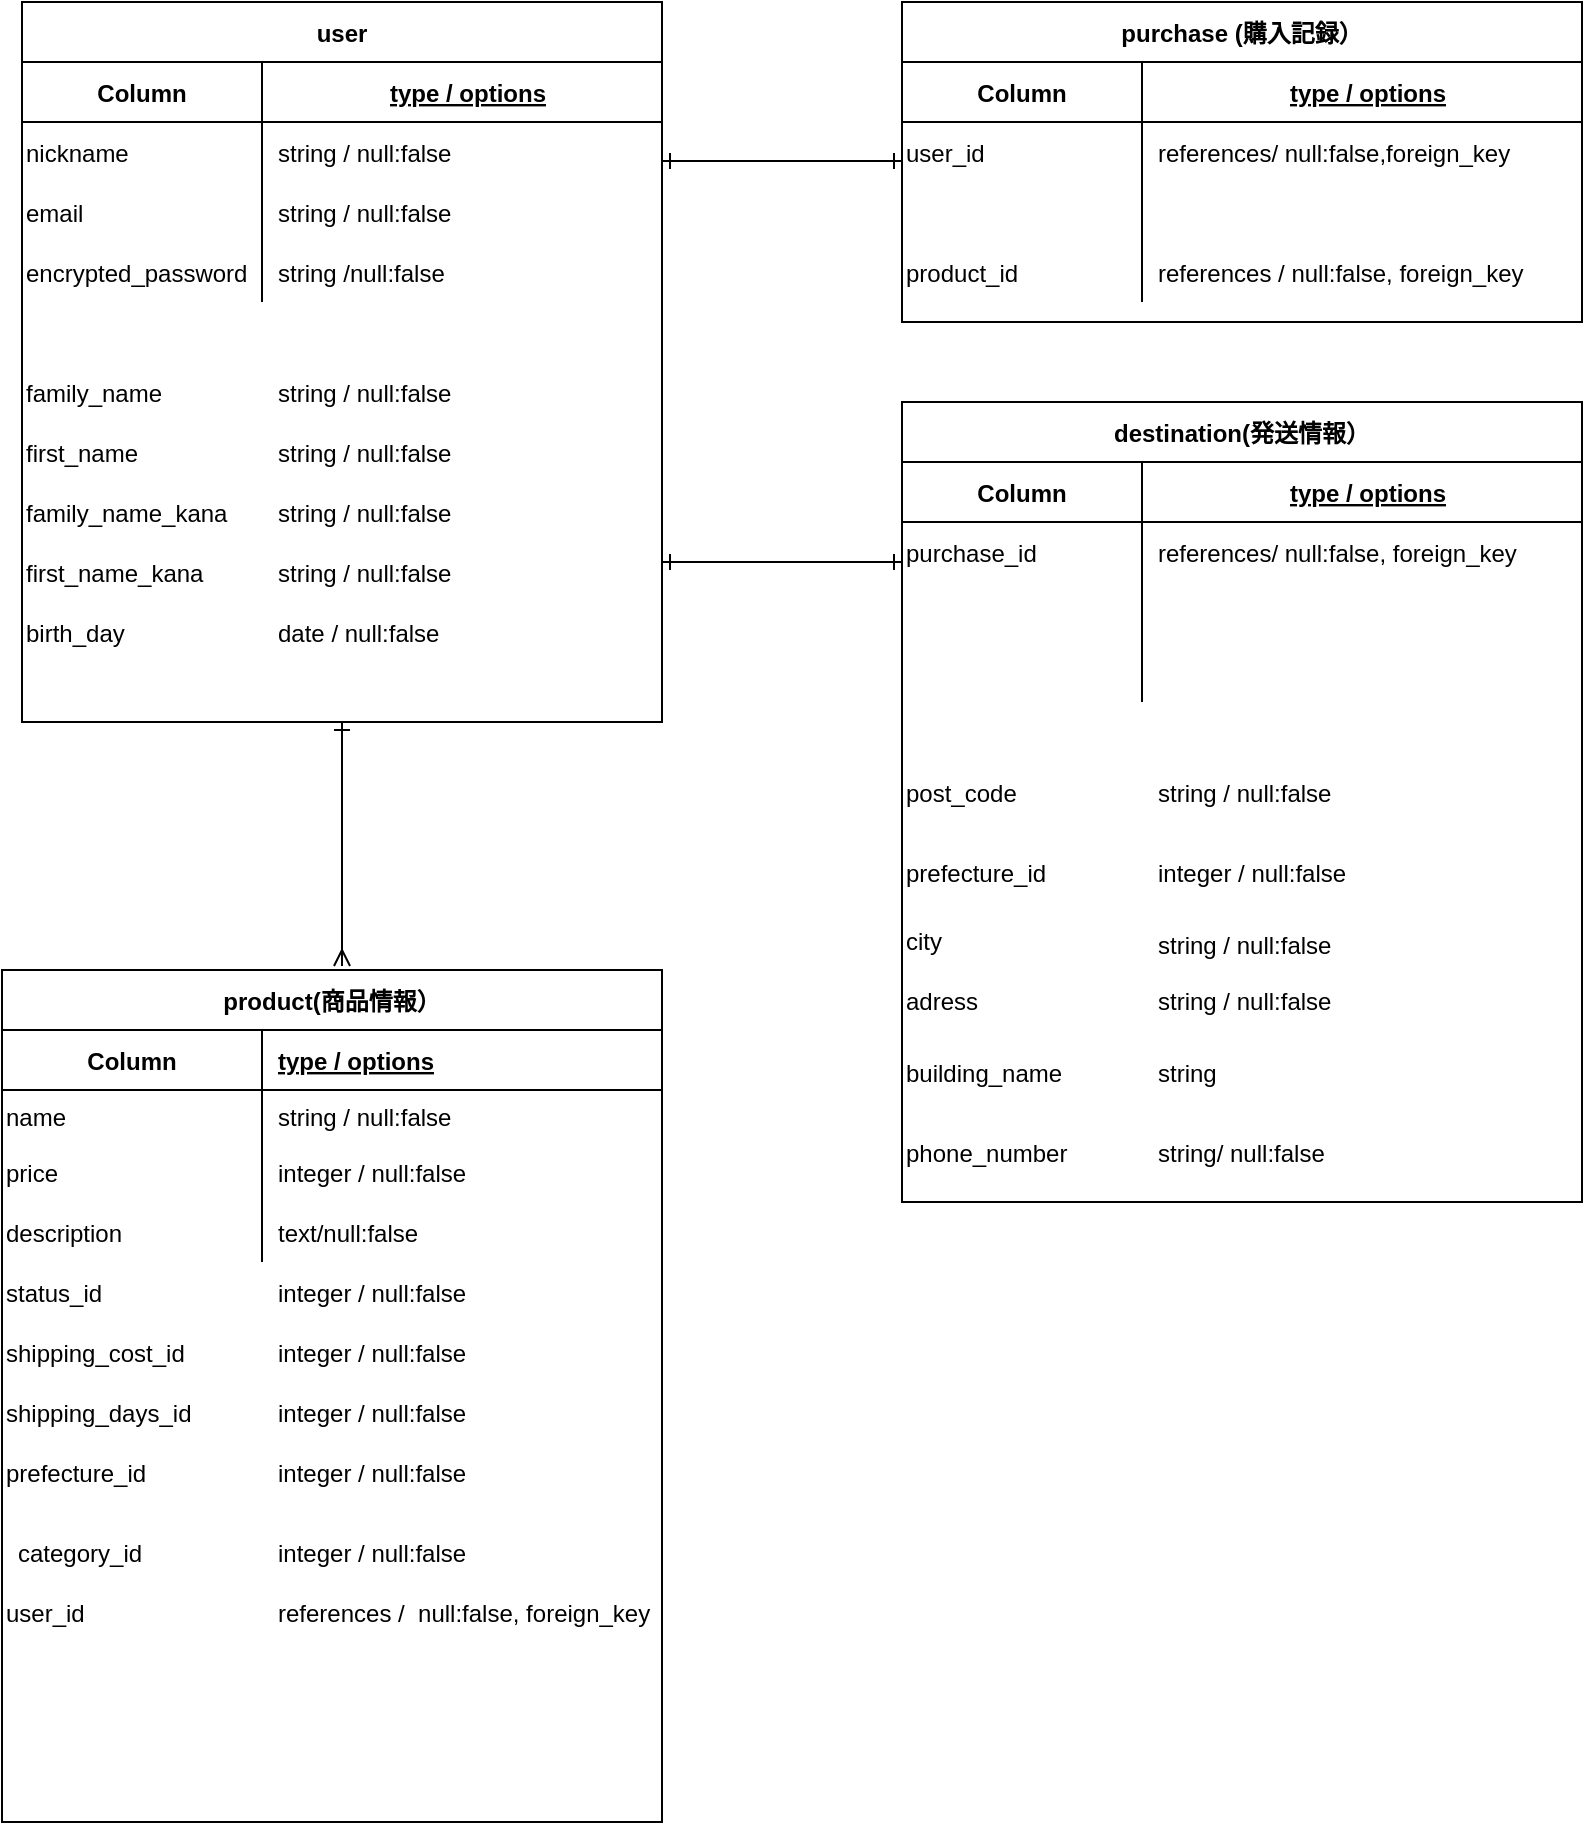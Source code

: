 <mxfile>
    <diagram id="YPgcx0mQMkIyZg5s0YW6" name="ページ1">
        <mxGraphModel dx="1358" dy="2178" grid="1" gridSize="10" guides="1" tooltips="1" connect="1" arrows="1" fold="1" page="1" pageScale="1" pageWidth="827" pageHeight="1169" math="0" shadow="0">
            <root>
                <mxCell id="0"/>
                <mxCell id="1" parent="0"/>
                <mxCell id="139" style="edgeStyle=none;html=1;startArrow=ERone;startFill=0;endArrow=ERmany;endFill=0;" parent="1" source="40" edge="1">
                    <mxGeometry relative="1" as="geometry">
                        <mxPoint x="200" y="-558" as="targetPoint"/>
                    </mxGeometry>
                </mxCell>
                <mxCell id="40" value="user" style="shape=table;startSize=30;container=1;collapsible=1;childLayout=tableLayout;fixedRows=1;rowLines=0;fontStyle=1;align=center;resizeLast=1;" parent="1" vertex="1">
                    <mxGeometry x="40" y="-1040" width="320" height="360" as="geometry"/>
                </mxCell>
                <mxCell id="41" value="" style="shape=partialRectangle;collapsible=0;dropTarget=0;pointerEvents=0;fillColor=none;top=0;left=0;bottom=1;right=0;points=[[0,0.5],[1,0.5]];portConstraint=eastwest;" parent="40" vertex="1">
                    <mxGeometry y="30" width="320" height="30" as="geometry"/>
                </mxCell>
                <mxCell id="42" value="Column" style="shape=partialRectangle;connectable=0;fillColor=none;top=0;left=0;bottom=0;right=0;fontStyle=1;overflow=hidden;" parent="41" vertex="1">
                    <mxGeometry width="120" height="30" as="geometry"/>
                </mxCell>
                <mxCell id="43" value="type / options" style="shape=partialRectangle;connectable=0;fillColor=none;top=0;left=0;bottom=0;right=0;align=center;spacingLeft=6;fontStyle=5;overflow=hidden;" parent="41" vertex="1">
                    <mxGeometry x="120" width="200" height="30" as="geometry"/>
                </mxCell>
                <mxCell id="44" value="" style="shape=partialRectangle;collapsible=0;dropTarget=0;pointerEvents=0;fillColor=none;top=0;left=0;bottom=0;right=0;points=[[0,0.5],[1,0.5]];portConstraint=eastwest;" parent="40" vertex="1">
                    <mxGeometry y="60" width="320" height="30" as="geometry"/>
                </mxCell>
                <mxCell id="45" value="nickname" style="shape=partialRectangle;connectable=0;fillColor=none;top=0;left=0;bottom=0;right=0;editable=1;overflow=hidden;align=left;" parent="44" vertex="1">
                    <mxGeometry width="120" height="30" as="geometry"/>
                </mxCell>
                <mxCell id="46" value="string / null:false" style="shape=partialRectangle;connectable=0;fillColor=none;top=0;left=0;bottom=0;right=0;align=left;spacingLeft=6;overflow=hidden;" parent="44" vertex="1">
                    <mxGeometry x="120" width="200" height="30" as="geometry"/>
                </mxCell>
                <mxCell id="47" value="" style="shape=partialRectangle;collapsible=0;dropTarget=0;pointerEvents=0;fillColor=none;top=0;left=0;bottom=0;right=0;points=[[0,0.5],[1,0.5]];portConstraint=eastwest;" parent="40" vertex="1">
                    <mxGeometry y="90" width="320" height="30" as="geometry"/>
                </mxCell>
                <mxCell id="48" value="email" style="shape=partialRectangle;connectable=0;fillColor=none;top=0;left=0;bottom=0;right=0;editable=1;overflow=hidden;align=left;" parent="47" vertex="1">
                    <mxGeometry width="120" height="30" as="geometry"/>
                </mxCell>
                <mxCell id="49" value="string / null:false" style="shape=partialRectangle;connectable=0;fillColor=none;top=0;left=0;bottom=0;right=0;align=left;spacingLeft=6;overflow=hidden;" parent="47" vertex="1">
                    <mxGeometry x="120" width="200" height="30" as="geometry"/>
                </mxCell>
                <mxCell id="50" value="" style="shape=partialRectangle;collapsible=0;dropTarget=0;pointerEvents=0;fillColor=none;top=0;left=0;bottom=0;right=0;points=[[0,0.5],[1,0.5]];portConstraint=eastwest;" parent="40" vertex="1">
                    <mxGeometry y="120" width="320" height="30" as="geometry"/>
                </mxCell>
                <mxCell id="51" value="encrypted_password" style="shape=partialRectangle;connectable=0;fillColor=none;top=0;left=0;bottom=0;right=0;editable=1;overflow=hidden;align=left;" parent="50" vertex="1">
                    <mxGeometry width="120" height="30" as="geometry"/>
                </mxCell>
                <mxCell id="52" value="string /null:false" style="shape=partialRectangle;connectable=0;fillColor=none;top=0;left=0;bottom=0;right=0;align=left;spacingLeft=6;overflow=hidden;" parent="50" vertex="1">
                    <mxGeometry x="120" width="200" height="30" as="geometry"/>
                </mxCell>
                <mxCell id="55" value="family_name" style="shape=partialRectangle;connectable=0;fillColor=none;top=0;left=0;bottom=0;right=0;editable=1;overflow=hidden;align=left;" parent="1" vertex="1">
                    <mxGeometry x="40" y="-860" width="120" height="30" as="geometry"/>
                </mxCell>
                <mxCell id="56" value="first_name" style="shape=partialRectangle;connectable=0;fillColor=none;top=0;left=0;bottom=0;right=0;editable=1;overflow=hidden;align=left;" parent="1" vertex="1">
                    <mxGeometry x="40" y="-830" width="120" height="30" as="geometry"/>
                </mxCell>
                <mxCell id="57" value="family_name_kana" style="shape=partialRectangle;connectable=0;fillColor=none;top=0;left=0;bottom=0;right=0;editable=1;overflow=hidden;align=left;" parent="1" vertex="1">
                    <mxGeometry x="40" y="-800" width="120" height="30" as="geometry"/>
                </mxCell>
                <mxCell id="58" value="first_name_kana" style="shape=partialRectangle;connectable=0;fillColor=none;top=0;left=0;bottom=0;right=0;editable=1;overflow=hidden;align=left;" parent="1" vertex="1">
                    <mxGeometry x="40" y="-770" width="120" height="30" as="geometry"/>
                </mxCell>
                <mxCell id="59" value="birth_day" style="shape=partialRectangle;connectable=0;fillColor=none;top=0;left=0;bottom=0;right=0;editable=1;overflow=hidden;align=left;" parent="1" vertex="1">
                    <mxGeometry x="40" y="-740" width="120" height="30" as="geometry"/>
                </mxCell>
                <mxCell id="62" value="string / null:false" style="shape=partialRectangle;connectable=0;fillColor=none;top=0;left=0;bottom=0;right=0;align=left;spacingLeft=6;overflow=hidden;" parent="1" vertex="1">
                    <mxGeometry x="160" y="-860" width="200" height="30" as="geometry"/>
                </mxCell>
                <mxCell id="64" value="string / null:false" style="shape=partialRectangle;connectable=0;fillColor=none;top=0;left=0;bottom=0;right=0;align=left;spacingLeft=6;overflow=hidden;" parent="1" vertex="1">
                    <mxGeometry x="160" y="-830" width="200" height="30" as="geometry"/>
                </mxCell>
                <mxCell id="65" value="string / null:false" style="shape=partialRectangle;connectable=0;fillColor=none;top=0;left=0;bottom=0;right=0;align=left;spacingLeft=6;overflow=hidden;" parent="1" vertex="1">
                    <mxGeometry x="160" y="-800" width="200" height="30" as="geometry"/>
                </mxCell>
                <mxCell id="66" value="string / null:false" style="shape=partialRectangle;connectable=0;fillColor=none;top=0;left=0;bottom=0;right=0;align=left;spacingLeft=6;overflow=hidden;" parent="1" vertex="1">
                    <mxGeometry x="160" y="-770" width="200" height="30" as="geometry"/>
                </mxCell>
                <mxCell id="132" style="edgeStyle=none;html=1;" parent="1" source="69" edge="1">
                    <mxGeometry relative="1" as="geometry">
                        <mxPoint x="480" y="-960" as="targetPoint"/>
                    </mxGeometry>
                </mxCell>
                <mxCell id="69" value="purchase (購入記録）" style="shape=table;startSize=30;container=1;collapsible=1;childLayout=tableLayout;fixedRows=1;rowLines=0;fontStyle=1;align=center;resizeLast=1;" parent="1" vertex="1">
                    <mxGeometry x="480" y="-1040" width="340" height="160" as="geometry"/>
                </mxCell>
                <mxCell id="70" value="" style="shape=partialRectangle;collapsible=0;dropTarget=0;pointerEvents=0;fillColor=none;top=0;left=0;bottom=1;right=0;points=[[0,0.5],[1,0.5]];portConstraint=eastwest;" parent="69" vertex="1">
                    <mxGeometry y="30" width="340" height="30" as="geometry"/>
                </mxCell>
                <mxCell id="71" value="Column" style="shape=partialRectangle;connectable=0;fillColor=none;top=0;left=0;bottom=0;right=0;fontStyle=1;overflow=hidden;" parent="70" vertex="1">
                    <mxGeometry width="120" height="30" as="geometry"/>
                </mxCell>
                <mxCell id="72" value="type / options" style="shape=partialRectangle;connectable=0;fillColor=none;top=0;left=0;bottom=0;right=0;align=center;spacingLeft=6;fontStyle=5;overflow=hidden;" parent="70" vertex="1">
                    <mxGeometry x="120" width="220" height="30" as="geometry"/>
                </mxCell>
                <mxCell id="73" value="" style="shape=partialRectangle;collapsible=0;dropTarget=0;pointerEvents=0;fillColor=none;top=0;left=0;bottom=0;right=0;points=[[0,0.5],[1,0.5]];portConstraint=eastwest;" parent="69" vertex="1">
                    <mxGeometry y="60" width="340" height="30" as="geometry"/>
                </mxCell>
                <mxCell id="74" value="user_id" style="shape=partialRectangle;connectable=0;fillColor=none;top=0;left=0;bottom=0;right=0;editable=1;overflow=hidden;align=left;" parent="73" vertex="1">
                    <mxGeometry width="120" height="30" as="geometry"/>
                </mxCell>
                <mxCell id="75" value="references/ null:false,foreign_key" style="shape=partialRectangle;connectable=0;fillColor=none;top=0;left=0;bottom=0;right=0;align=left;spacingLeft=6;overflow=hidden;" parent="73" vertex="1">
                    <mxGeometry x="120" width="220" height="30" as="geometry"/>
                </mxCell>
                <mxCell id="79" value="" style="shape=partialRectangle;collapsible=0;dropTarget=0;pointerEvents=0;fillColor=none;top=0;left=0;bottom=0;right=0;points=[[0,0.5],[1,0.5]];portConstraint=eastwest;" parent="69" vertex="1">
                    <mxGeometry y="90" width="340" height="30" as="geometry"/>
                </mxCell>
                <mxCell id="80" value="" style="shape=partialRectangle;connectable=0;fillColor=none;top=0;left=0;bottom=0;right=0;editable=1;overflow=hidden;align=left;" parent="79" vertex="1">
                    <mxGeometry width="120" height="30" as="geometry"/>
                </mxCell>
                <mxCell id="81" value="" style="shape=partialRectangle;connectable=0;fillColor=none;top=0;left=0;bottom=0;right=0;align=left;spacingLeft=6;overflow=hidden;" parent="79" vertex="1">
                    <mxGeometry x="120" width="220" height="30" as="geometry"/>
                </mxCell>
                <mxCell id="76" value="" style="shape=partialRectangle;collapsible=0;dropTarget=0;pointerEvents=0;fillColor=none;top=0;left=0;bottom=0;right=0;points=[[0,0.5],[1,0.5]];portConstraint=eastwest;" parent="69" vertex="1">
                    <mxGeometry y="120" width="340" height="30" as="geometry"/>
                </mxCell>
                <mxCell id="77" value="product_id" style="shape=partialRectangle;connectable=0;fillColor=none;top=0;left=0;bottom=0;right=0;editable=1;overflow=hidden;align=left;" parent="76" vertex="1">
                    <mxGeometry width="120" height="30" as="geometry"/>
                </mxCell>
                <mxCell id="78" value="references / null:false, foreign_key" style="shape=partialRectangle;connectable=0;fillColor=none;top=0;left=0;bottom=0;right=0;align=left;spacingLeft=6;overflow=hidden;" parent="76" vertex="1">
                    <mxGeometry x="120" width="220" height="30" as="geometry"/>
                </mxCell>
                <mxCell id="82" value="destination(発送情報）" style="shape=table;startSize=30;container=1;collapsible=1;childLayout=tableLayout;fixedRows=1;rowLines=0;fontStyle=1;align=center;resizeLast=1;" parent="1" vertex="1">
                    <mxGeometry x="480" y="-840" width="340" height="400" as="geometry"/>
                </mxCell>
                <mxCell id="83" value="" style="shape=partialRectangle;collapsible=0;dropTarget=0;pointerEvents=0;fillColor=none;top=0;left=0;bottom=1;right=0;points=[[0,0.5],[1,0.5]];portConstraint=eastwest;" parent="82" vertex="1">
                    <mxGeometry y="30" width="340" height="30" as="geometry"/>
                </mxCell>
                <mxCell id="84" value="Column" style="shape=partialRectangle;connectable=0;fillColor=none;top=0;left=0;bottom=0;right=0;fontStyle=1;overflow=hidden;" parent="83" vertex="1">
                    <mxGeometry width="120" height="30" as="geometry"/>
                </mxCell>
                <mxCell id="85" value="type / options" style="shape=partialRectangle;connectable=0;fillColor=none;top=0;left=0;bottom=0;right=0;align=center;spacingLeft=6;fontStyle=5;overflow=hidden;" parent="83" vertex="1">
                    <mxGeometry x="120" width="220" height="30" as="geometry"/>
                </mxCell>
                <mxCell id="86" value="" style="shape=partialRectangle;collapsible=0;dropTarget=0;pointerEvents=0;fillColor=none;top=0;left=0;bottom=0;right=0;points=[[0,0.5],[1,0.5]];portConstraint=eastwest;" parent="82" vertex="1">
                    <mxGeometry y="60" width="340" height="30" as="geometry"/>
                </mxCell>
                <mxCell id="87" value="purchase_id" style="shape=partialRectangle;connectable=0;fillColor=none;top=0;left=0;bottom=0;right=0;editable=1;overflow=hidden;align=left;" parent="86" vertex="1">
                    <mxGeometry width="120" height="30" as="geometry"/>
                </mxCell>
                <mxCell id="88" value="references/ null:false, foreign_key" style="shape=partialRectangle;connectable=0;fillColor=none;top=0;left=0;bottom=0;right=0;align=left;spacingLeft=6;overflow=hidden;" parent="86" vertex="1">
                    <mxGeometry x="120" width="220" height="30" as="geometry"/>
                </mxCell>
                <mxCell id="89" value="" style="shape=partialRectangle;collapsible=0;dropTarget=0;pointerEvents=0;fillColor=none;top=0;left=0;bottom=0;right=0;points=[[0,0.5],[1,0.5]];portConstraint=eastwest;" parent="82" vertex="1">
                    <mxGeometry y="90" width="340" height="30" as="geometry"/>
                </mxCell>
                <mxCell id="90" value="" style="shape=partialRectangle;connectable=0;fillColor=none;top=0;left=0;bottom=0;right=0;editable=1;overflow=hidden;align=left;" parent="89" vertex="1">
                    <mxGeometry width="120" height="30" as="geometry"/>
                </mxCell>
                <mxCell id="91" value="" style="shape=partialRectangle;connectable=0;fillColor=none;top=0;left=0;bottom=0;right=0;align=left;spacingLeft=6;overflow=hidden;" parent="89" vertex="1">
                    <mxGeometry x="120" width="220" height="30" as="geometry"/>
                </mxCell>
                <mxCell id="92" value="" style="shape=partialRectangle;collapsible=0;dropTarget=0;pointerEvents=0;fillColor=none;top=0;left=0;bottom=0;right=0;points=[[0,0.5],[1,0.5]];portConstraint=eastwest;" parent="82" vertex="1">
                    <mxGeometry y="120" width="340" height="30" as="geometry"/>
                </mxCell>
                <mxCell id="93" value="" style="shape=partialRectangle;connectable=0;fillColor=none;top=0;left=0;bottom=0;right=0;editable=1;overflow=hidden;align=left;" parent="92" vertex="1">
                    <mxGeometry width="120" height="30" as="geometry"/>
                </mxCell>
                <mxCell id="94" value="" style="shape=partialRectangle;connectable=0;fillColor=none;top=0;left=0;bottom=0;right=0;align=left;spacingLeft=6;overflow=hidden;" parent="92" vertex="1">
                    <mxGeometry x="120" width="220" height="30" as="geometry"/>
                </mxCell>
                <mxCell id="96" value="string / null:false" style="shape=partialRectangle;connectable=0;fillColor=none;top=0;left=0;bottom=0;right=0;align=left;spacingLeft=6;overflow=hidden;" parent="1" vertex="1">
                    <mxGeometry x="600" y="-556" width="180" height="30" as="geometry"/>
                </mxCell>
                <mxCell id="97" value="string / null:false" style="shape=partialRectangle;connectable=0;fillColor=none;top=0;left=0;bottom=0;right=0;align=left;spacingLeft=6;overflow=hidden;" parent="1" vertex="1">
                    <mxGeometry x="600" y="-584" width="180" height="30" as="geometry"/>
                </mxCell>
                <mxCell id="98" value="integer / null:false" style="shape=partialRectangle;connectable=0;fillColor=none;top=0;left=0;bottom=0;right=0;align=left;spacingLeft=6;overflow=hidden;" parent="1" vertex="1">
                    <mxGeometry x="600" y="-620" width="180" height="30" as="geometry"/>
                </mxCell>
                <mxCell id="99" value="string / null:false" style="shape=partialRectangle;connectable=0;fillColor=none;top=0;left=0;bottom=0;right=0;align=left;spacingLeft=6;overflow=hidden;" parent="1" vertex="1">
                    <mxGeometry x="600" y="-660" width="180" height="30" as="geometry"/>
                </mxCell>
                <mxCell id="101" value="string/ null:false" style="shape=partialRectangle;connectable=0;fillColor=none;top=0;left=0;bottom=0;right=0;align=left;spacingLeft=6;overflow=hidden;" parent="1" vertex="1">
                    <mxGeometry x="600" y="-480" width="180" height="30" as="geometry"/>
                </mxCell>
                <mxCell id="105" value="post_code" style="shape=partialRectangle;connectable=0;fillColor=none;top=0;left=0;bottom=0;right=0;editable=1;overflow=hidden;align=left;" parent="1" vertex="1">
                    <mxGeometry x="480" y="-660" width="120" height="30" as="geometry"/>
                </mxCell>
                <mxCell id="107" value="prefecture_id" style="shape=partialRectangle;connectable=0;fillColor=none;top=0;left=0;bottom=0;right=0;editable=1;overflow=hidden;align=left;" parent="1" vertex="1">
                    <mxGeometry x="480" y="-620" width="120" height="30" as="geometry"/>
                </mxCell>
                <mxCell id="108" value="city" style="shape=partialRectangle;connectable=0;fillColor=none;top=0;left=0;bottom=0;right=0;editable=1;overflow=hidden;align=left;" parent="1" vertex="1">
                    <mxGeometry x="480" y="-586" width="120" height="30" as="geometry"/>
                </mxCell>
                <mxCell id="109" value="adress" style="shape=partialRectangle;connectable=0;fillColor=none;top=0;left=0;bottom=0;right=0;editable=1;overflow=hidden;align=left;" parent="1" vertex="1">
                    <mxGeometry x="480" y="-556" width="120" height="30" as="geometry"/>
                </mxCell>
                <mxCell id="110" value="building_name" style="shape=partialRectangle;connectable=0;fillColor=none;top=0;left=0;bottom=0;right=0;editable=1;overflow=hidden;align=left;" parent="1" vertex="1">
                    <mxGeometry x="480" y="-520" width="120" height="30" as="geometry"/>
                </mxCell>
                <mxCell id="111" value="phone_number" style="shape=partialRectangle;connectable=0;fillColor=none;top=0;left=0;bottom=0;right=0;editable=1;overflow=hidden;align=left;" parent="1" vertex="1">
                    <mxGeometry x="480" y="-480" width="120" height="30" as="geometry"/>
                </mxCell>
                <mxCell id="131" value="date / null:false" style="shape=partialRectangle;connectable=0;fillColor=none;top=0;left=0;bottom=0;right=0;align=left;spacingLeft=6;overflow=hidden;" parent="1" vertex="1">
                    <mxGeometry x="160" y="-740" width="200" height="30" as="geometry"/>
                </mxCell>
                <mxCell id="133" value="string" style="shape=partialRectangle;connectable=0;fillColor=none;top=0;left=0;bottom=0;right=0;align=left;spacingLeft=6;overflow=hidden;" parent="1" vertex="1">
                    <mxGeometry x="600" y="-520" width="180" height="30" as="geometry"/>
                </mxCell>
                <mxCell id="141" style="edgeStyle=none;html=1;exitX=1;exitY=0.5;exitDx=0;exitDy=0;entryX=0;entryY=0.5;entryDx=0;entryDy=0;startArrow=ERone;startFill=0;endArrow=ERone;endFill=0;" parent="1" edge="1">
                    <mxGeometry relative="1" as="geometry">
                        <mxPoint x="360" y="-760" as="sourcePoint"/>
                        <mxPoint x="480" y="-760" as="targetPoint"/>
                    </mxGeometry>
                </mxCell>
                <mxCell id="146" value="product(商品情報）" style="shape=table;startSize=30;container=1;collapsible=1;childLayout=tableLayout;fixedRows=1;rowLines=0;fontStyle=1;align=center;resizeLast=1;" parent="1" vertex="1">
                    <mxGeometry x="30" y="-556" width="330" height="426" as="geometry"/>
                </mxCell>
                <mxCell id="147" value="" style="shape=partialRectangle;collapsible=0;dropTarget=0;pointerEvents=0;fillColor=none;top=0;left=0;bottom=1;right=0;points=[[0,0.5],[1,0.5]];portConstraint=eastwest;" parent="146" vertex="1">
                    <mxGeometry y="30" width="330" height="30" as="geometry"/>
                </mxCell>
                <mxCell id="148" value="Column" style="shape=partialRectangle;connectable=0;fillColor=none;top=0;left=0;bottom=0;right=0;fontStyle=1;overflow=hidden;" parent="147" vertex="1">
                    <mxGeometry width="130" height="30" as="geometry"/>
                </mxCell>
                <mxCell id="149" value="type / options" style="shape=partialRectangle;connectable=0;fillColor=none;top=0;left=0;bottom=0;right=0;align=left;spacingLeft=6;fontStyle=5;overflow=hidden;" parent="147" vertex="1">
                    <mxGeometry x="130" width="200" height="30" as="geometry"/>
                </mxCell>
                <mxCell id="150" value="" style="shape=partialRectangle;collapsible=0;dropTarget=0;pointerEvents=0;fillColor=none;top=0;left=0;bottom=0;right=0;points=[[0,0.5],[1,0.5]];portConstraint=eastwest;" parent="146" vertex="1">
                    <mxGeometry y="60" width="330" height="26" as="geometry"/>
                </mxCell>
                <mxCell id="151" value="name" style="shape=partialRectangle;connectable=0;fillColor=none;top=0;left=0;bottom=0;right=0;editable=1;overflow=hidden;align=left;" parent="150" vertex="1">
                    <mxGeometry width="130" height="26" as="geometry"/>
                </mxCell>
                <mxCell id="152" value="string / null:false" style="shape=partialRectangle;connectable=0;fillColor=none;top=0;left=0;bottom=0;right=0;align=left;spacingLeft=6;overflow=hidden;" parent="150" vertex="1">
                    <mxGeometry x="130" width="200" height="26" as="geometry"/>
                </mxCell>
                <mxCell id="153" value="" style="shape=partialRectangle;collapsible=0;dropTarget=0;pointerEvents=0;fillColor=none;top=0;left=0;bottom=0;right=0;points=[[0,0.5],[1,0.5]];portConstraint=eastwest;" parent="146" vertex="1">
                    <mxGeometry y="86" width="330" height="30" as="geometry"/>
                </mxCell>
                <mxCell id="154" value="price" style="shape=partialRectangle;connectable=0;fillColor=none;top=0;left=0;bottom=0;right=0;editable=1;overflow=hidden;align=left;" parent="153" vertex="1">
                    <mxGeometry width="130" height="30" as="geometry"/>
                </mxCell>
                <mxCell id="155" value="integer / null:false" style="shape=partialRectangle;connectable=0;fillColor=none;top=0;left=0;bottom=0;right=0;align=left;spacingLeft=6;overflow=hidden;" parent="153" vertex="1">
                    <mxGeometry x="130" width="200" height="30" as="geometry"/>
                </mxCell>
                <mxCell id="156" value="" style="shape=partialRectangle;collapsible=0;dropTarget=0;pointerEvents=0;fillColor=none;top=0;left=0;bottom=0;right=0;points=[[0,0.5],[1,0.5]];portConstraint=eastwest;" parent="146" vertex="1">
                    <mxGeometry y="116" width="330" height="30" as="geometry"/>
                </mxCell>
                <mxCell id="157" value="description" style="shape=partialRectangle;connectable=0;fillColor=none;top=0;left=0;bottom=0;right=0;editable=1;overflow=hidden;align=left;" parent="156" vertex="1">
                    <mxGeometry width="130" height="30" as="geometry"/>
                </mxCell>
                <mxCell id="158" value="text/null:false" style="shape=partialRectangle;connectable=0;fillColor=none;top=0;left=0;bottom=0;right=0;align=left;spacingLeft=6;overflow=hidden;" parent="156" vertex="1">
                    <mxGeometry x="130" width="200" height="30" as="geometry"/>
                </mxCell>
                <mxCell id="122" value="status_id" style="shape=partialRectangle;connectable=0;fillColor=none;top=0;left=0;bottom=0;right=0;editable=1;overflow=hidden;align=left;" parent="1" vertex="1">
                    <mxGeometry x="30" y="-410" width="130" height="30" as="geometry"/>
                </mxCell>
                <mxCell id="128" value="shipping_cost_id" style="shape=partialRectangle;connectable=0;fillColor=none;top=0;left=0;bottom=0;right=0;editable=1;overflow=hidden;align=left;" parent="1" vertex="1">
                    <mxGeometry x="30" y="-380" width="130" height="30" as="geometry"/>
                </mxCell>
                <mxCell id="123" value="shipping_days_id" style="shape=partialRectangle;connectable=0;fillColor=none;top=0;left=0;bottom=0;right=0;editable=1;overflow=hidden;align=left;" parent="1" vertex="1">
                    <mxGeometry x="30" y="-350" width="130" height="30" as="geometry"/>
                </mxCell>
                <mxCell id="126" value="prefecture_id" style="shape=partialRectangle;connectable=0;fillColor=none;top=0;left=0;bottom=0;right=0;editable=1;overflow=hidden;align=left;" parent="1" vertex="1">
                    <mxGeometry x="30" y="-320" width="130" height="30" as="geometry"/>
                </mxCell>
                <mxCell id="130" value="user_id" style="shape=partialRectangle;connectable=0;fillColor=none;top=0;left=0;bottom=0;right=0;editable=1;overflow=hidden;align=left;" parent="1" vertex="1">
                    <mxGeometry x="30" y="-250" width="130" height="30" as="geometry"/>
                </mxCell>
                <mxCell id="159" value="integer / null:false" style="shape=partialRectangle;connectable=0;fillColor=none;top=0;left=0;bottom=0;right=0;align=left;spacingLeft=6;overflow=hidden;" parent="1" vertex="1">
                    <mxGeometry x="160" y="-410" width="200" height="30" as="geometry"/>
                </mxCell>
                <mxCell id="160" value="integer / null:false" style="shape=partialRectangle;connectable=0;fillColor=none;top=0;left=0;bottom=0;right=0;align=left;spacingLeft=6;overflow=hidden;" parent="1" vertex="1">
                    <mxGeometry x="160" y="-350" width="200" height="30" as="geometry"/>
                </mxCell>
                <mxCell id="161" value="integer / null:false" style="shape=partialRectangle;connectable=0;fillColor=none;top=0;left=0;bottom=0;right=0;align=left;spacingLeft=6;overflow=hidden;" parent="1" vertex="1">
                    <mxGeometry x="160" y="-380" width="200" height="30" as="geometry"/>
                </mxCell>
                <mxCell id="163" value="category_id" style="shape=partialRectangle;connectable=0;fillColor=none;top=0;left=0;bottom=0;right=0;align=left;spacingLeft=6;overflow=hidden;" parent="1" vertex="1">
                    <mxGeometry x="30" y="-280" width="130" height="30" as="geometry"/>
                </mxCell>
                <mxCell id="164" value="integer / null:false" style="shape=partialRectangle;connectable=0;fillColor=none;top=0;left=0;bottom=0;right=0;align=left;spacingLeft=6;overflow=hidden;" parent="1" vertex="1">
                    <mxGeometry x="160" y="-320" width="200" height="30" as="geometry"/>
                </mxCell>
                <mxCell id="165" value="references /  null:false, foreign_key" style="shape=partialRectangle;connectable=0;fillColor=none;top=0;left=0;bottom=0;right=0;align=left;spacingLeft=6;overflow=hidden;" parent="1" vertex="1">
                    <mxGeometry x="160" y="-250" width="200" height="30" as="geometry"/>
                </mxCell>
                <mxCell id="166" value="integer / null:false" style="shape=partialRectangle;connectable=0;fillColor=none;top=0;left=0;bottom=0;right=0;align=left;spacingLeft=6;overflow=hidden;" parent="1" vertex="1">
                    <mxGeometry x="160" y="-280" width="200" height="30" as="geometry"/>
                </mxCell>
                <mxCell id="169" style="edgeStyle=none;html=1;exitX=1;exitY=0.5;exitDx=0;exitDy=0;entryX=0;entryY=0.5;entryDx=0;entryDy=0;startArrow=ERone;startFill=0;endArrow=ERone;endFill=0;" edge="1" parent="1">
                    <mxGeometry relative="1" as="geometry">
                        <mxPoint x="360" y="-960.5" as="sourcePoint"/>
                        <mxPoint x="480" y="-960.5" as="targetPoint"/>
                    </mxGeometry>
                </mxCell>
            </root>
        </mxGraphModel>
    </diagram>
</mxfile>